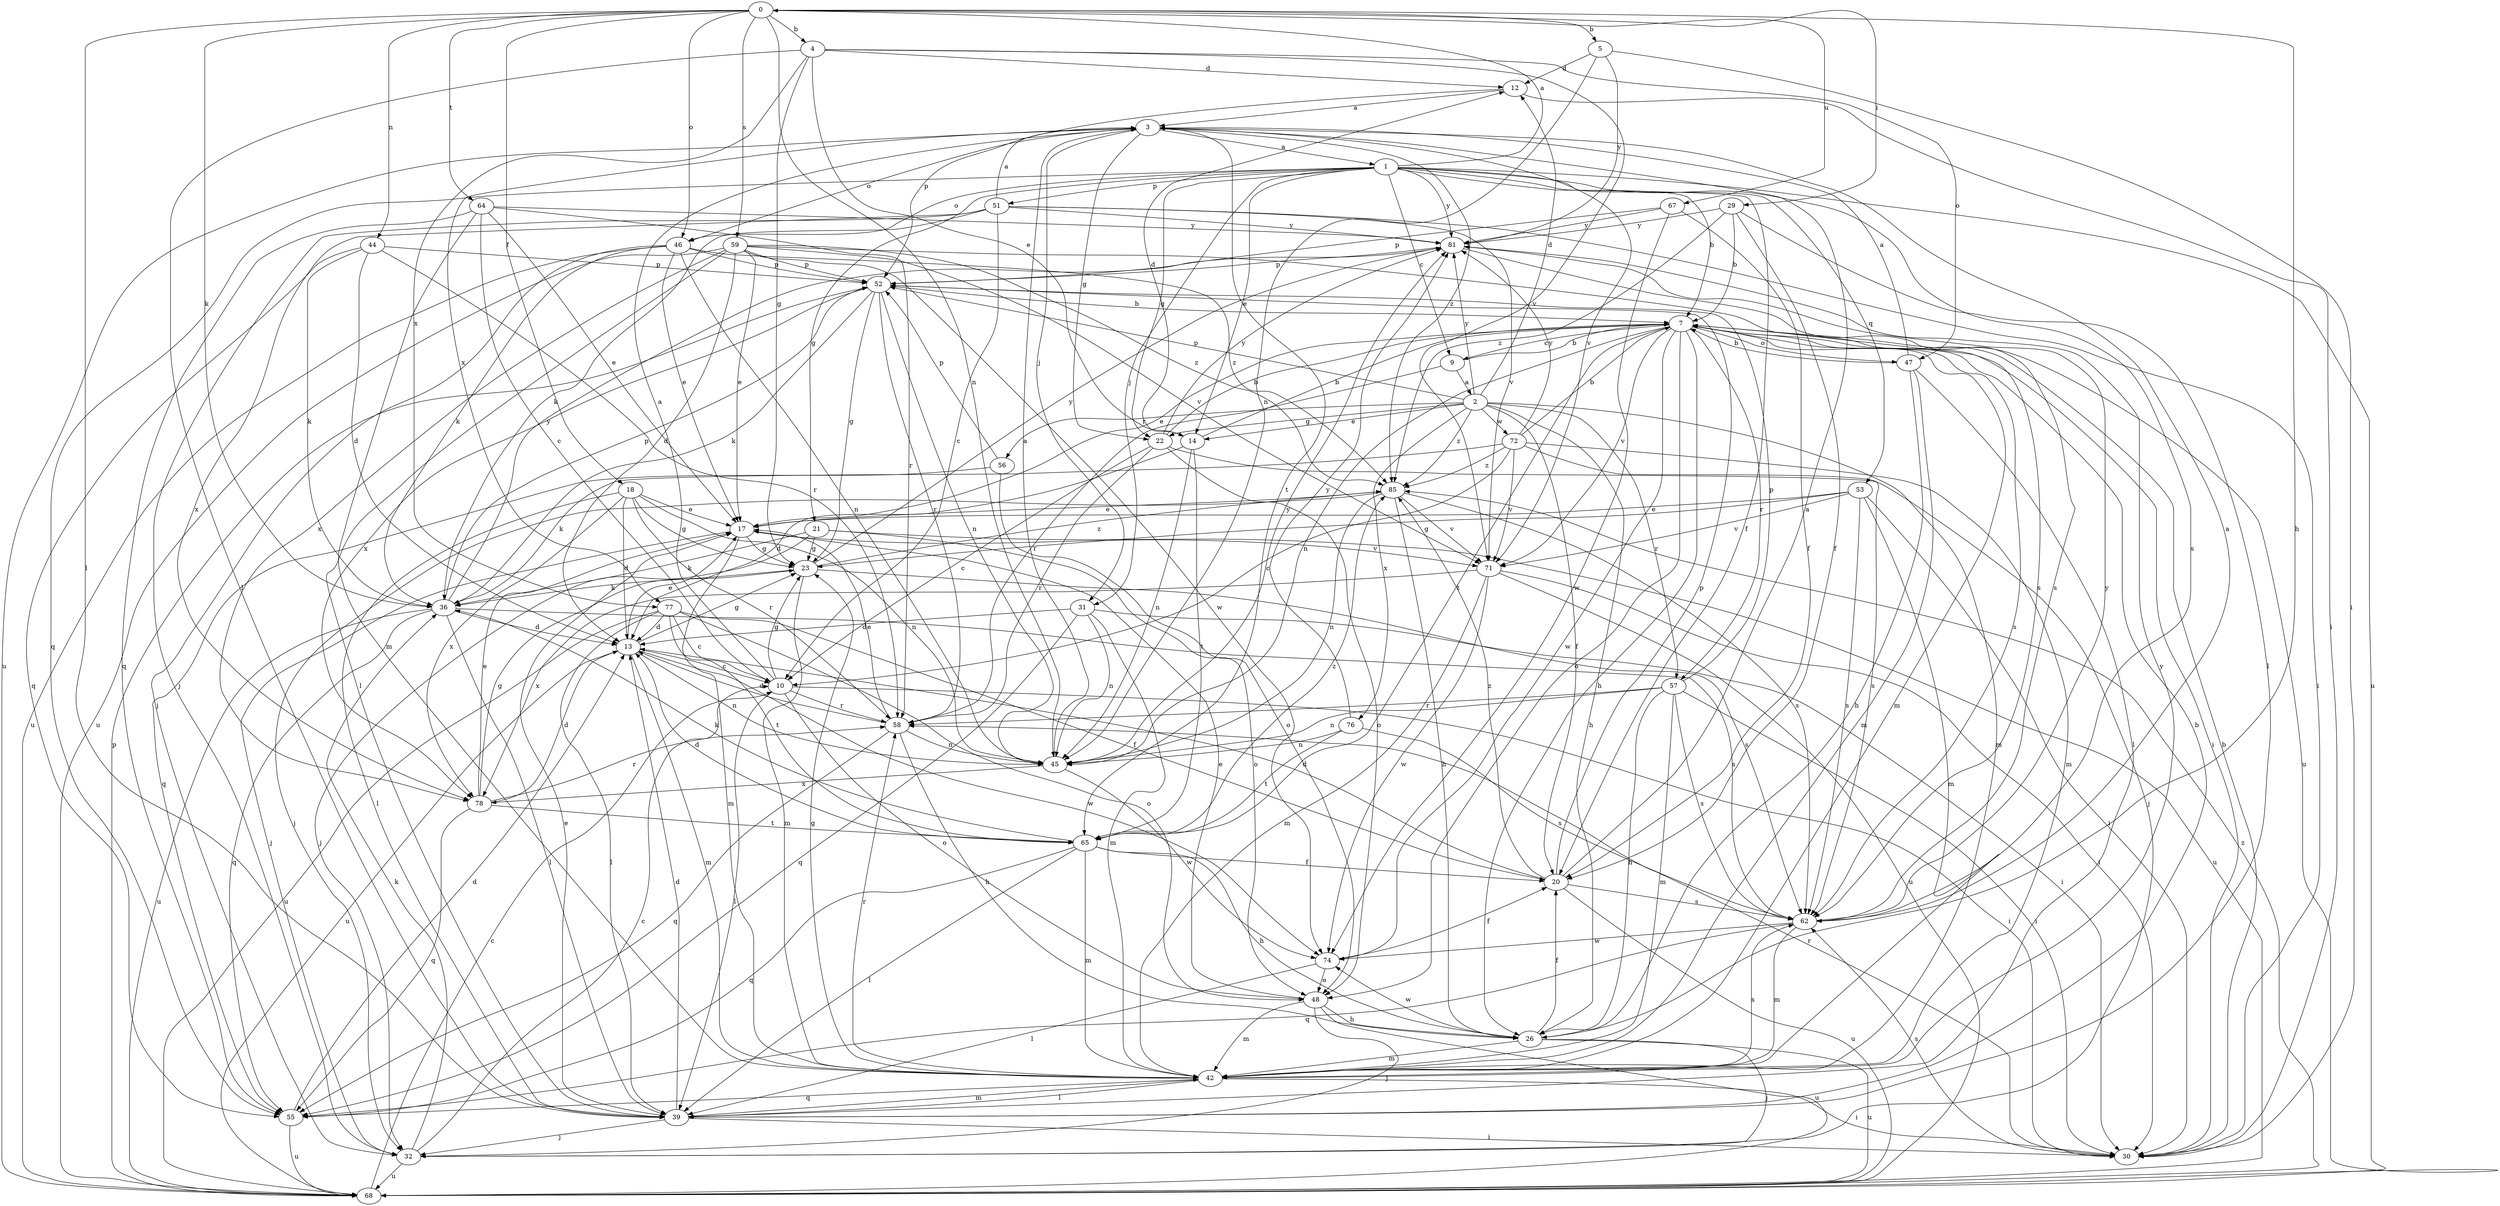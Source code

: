 strict digraph  {
0;
1;
2;
3;
4;
5;
7;
9;
10;
12;
13;
14;
17;
18;
20;
21;
22;
23;
26;
29;
30;
31;
32;
36;
39;
42;
44;
45;
46;
47;
48;
51;
52;
53;
55;
56;
57;
58;
59;
62;
64;
65;
67;
68;
71;
72;
74;
76;
77;
78;
81;
85;
0 -> 4  [label=b];
0 -> 5  [label=b];
0 -> 18  [label=f];
0 -> 26  [label=h];
0 -> 29  [label=i];
0 -> 36  [label=k];
0 -> 39  [label=l];
0 -> 44  [label=n];
0 -> 45  [label=n];
0 -> 46  [label=o];
0 -> 59  [label=s];
0 -> 64  [label=t];
0 -> 67  [label=u];
1 -> 0  [label=a];
1 -> 7  [label=b];
1 -> 9  [label=c];
1 -> 14  [label=e];
1 -> 20  [label=f];
1 -> 21  [label=g];
1 -> 22  [label=g];
1 -> 31  [label=j];
1 -> 46  [label=o];
1 -> 51  [label=p];
1 -> 53  [label=q];
1 -> 55  [label=q];
1 -> 62  [label=s];
1 -> 68  [label=u];
1 -> 81  [label=y];
2 -> 12  [label=d];
2 -> 14  [label=e];
2 -> 20  [label=f];
2 -> 22  [label=g];
2 -> 26  [label=h];
2 -> 42  [label=m];
2 -> 52  [label=p];
2 -> 56  [label=r];
2 -> 57  [label=r];
2 -> 72  [label=w];
2 -> 76  [label=x];
2 -> 81  [label=y];
2 -> 85  [label=z];
3 -> 1  [label=a];
3 -> 22  [label=g];
3 -> 31  [label=j];
3 -> 46  [label=o];
3 -> 65  [label=t];
3 -> 68  [label=u];
3 -> 71  [label=v];
3 -> 77  [label=x];
3 -> 85  [label=z];
4 -> 12  [label=d];
4 -> 14  [label=e];
4 -> 23  [label=g];
4 -> 39  [label=l];
4 -> 47  [label=o];
4 -> 71  [label=v];
4 -> 77  [label=x];
5 -> 12  [label=d];
5 -> 30  [label=i];
5 -> 45  [label=n];
5 -> 81  [label=y];
7 -> 9  [label=c];
7 -> 17  [label=e];
7 -> 26  [label=h];
7 -> 30  [label=i];
7 -> 42  [label=m];
7 -> 45  [label=n];
7 -> 47  [label=o];
7 -> 48  [label=o];
7 -> 57  [label=r];
7 -> 62  [label=s];
7 -> 65  [label=t];
7 -> 68  [label=u];
7 -> 71  [label=v];
7 -> 74  [label=w];
9 -> 2  [label=a];
9 -> 7  [label=b];
9 -> 58  [label=r];
10 -> 3  [label=a];
10 -> 23  [label=g];
10 -> 30  [label=i];
10 -> 39  [label=l];
10 -> 48  [label=o];
10 -> 58  [label=r];
12 -> 3  [label=a];
12 -> 30  [label=i];
12 -> 52  [label=p];
13 -> 10  [label=c];
13 -> 17  [label=e];
13 -> 23  [label=g];
13 -> 42  [label=m];
13 -> 45  [label=n];
13 -> 68  [label=u];
13 -> 74  [label=w];
14 -> 7  [label=b];
14 -> 12  [label=d];
14 -> 13  [label=d];
14 -> 45  [label=n];
14 -> 65  [label=t];
17 -> 23  [label=g];
17 -> 32  [label=j];
17 -> 42  [label=m];
17 -> 71  [label=v];
18 -> 13  [label=d];
18 -> 17  [label=e];
18 -> 23  [label=g];
18 -> 39  [label=l];
18 -> 45  [label=n];
18 -> 58  [label=r];
18 -> 78  [label=x];
20 -> 3  [label=a];
20 -> 13  [label=d];
20 -> 52  [label=p];
20 -> 62  [label=s];
20 -> 68  [label=u];
20 -> 85  [label=z];
21 -> 23  [label=g];
21 -> 32  [label=j];
21 -> 36  [label=k];
21 -> 48  [label=o];
21 -> 68  [label=u];
22 -> 7  [label=b];
22 -> 10  [label=c];
22 -> 32  [label=j];
22 -> 48  [label=o];
22 -> 58  [label=r];
22 -> 81  [label=y];
23 -> 36  [label=k];
23 -> 42  [label=m];
23 -> 62  [label=s];
23 -> 81  [label=y];
23 -> 85  [label=z];
26 -> 20  [label=f];
26 -> 32  [label=j];
26 -> 42  [label=m];
26 -> 68  [label=u];
26 -> 74  [label=w];
29 -> 7  [label=b];
29 -> 20  [label=f];
29 -> 39  [label=l];
29 -> 81  [label=y];
29 -> 85  [label=z];
30 -> 7  [label=b];
30 -> 58  [label=r];
30 -> 62  [label=s];
31 -> 13  [label=d];
31 -> 30  [label=i];
31 -> 42  [label=m];
31 -> 45  [label=n];
31 -> 55  [label=q];
32 -> 10  [label=c];
32 -> 36  [label=k];
32 -> 68  [label=u];
36 -> 13  [label=d];
36 -> 39  [label=l];
36 -> 52  [label=p];
36 -> 55  [label=q];
36 -> 62  [label=s];
36 -> 68  [label=u];
36 -> 81  [label=y];
39 -> 7  [label=b];
39 -> 13  [label=d];
39 -> 17  [label=e];
39 -> 30  [label=i];
39 -> 32  [label=j];
39 -> 42  [label=m];
42 -> 23  [label=g];
42 -> 30  [label=i];
42 -> 39  [label=l];
42 -> 55  [label=q];
42 -> 58  [label=r];
42 -> 62  [label=s];
42 -> 81  [label=y];
44 -> 13  [label=d];
44 -> 36  [label=k];
44 -> 52  [label=p];
44 -> 55  [label=q];
44 -> 58  [label=r];
45 -> 3  [label=a];
45 -> 74  [label=w];
45 -> 78  [label=x];
45 -> 81  [label=y];
46 -> 17  [label=e];
46 -> 32  [label=j];
46 -> 36  [label=k];
46 -> 45  [label=n];
46 -> 52  [label=p];
46 -> 68  [label=u];
46 -> 85  [label=z];
47 -> 3  [label=a];
47 -> 7  [label=b];
47 -> 26  [label=h];
47 -> 39  [label=l];
47 -> 42  [label=m];
48 -> 17  [label=e];
48 -> 26  [label=h];
48 -> 32  [label=j];
48 -> 42  [label=m];
48 -> 68  [label=u];
51 -> 3  [label=a];
51 -> 10  [label=c];
51 -> 30  [label=i];
51 -> 32  [label=j];
51 -> 36  [label=k];
51 -> 71  [label=v];
51 -> 78  [label=x];
51 -> 81  [label=y];
52 -> 7  [label=b];
52 -> 23  [label=g];
52 -> 36  [label=k];
52 -> 45  [label=n];
52 -> 58  [label=r];
52 -> 78  [label=x];
53 -> 17  [label=e];
53 -> 23  [label=g];
53 -> 30  [label=i];
53 -> 42  [label=m];
53 -> 62  [label=s];
53 -> 71  [label=v];
55 -> 13  [label=d];
55 -> 68  [label=u];
56 -> 48  [label=o];
56 -> 52  [label=p];
56 -> 55  [label=q];
57 -> 26  [label=h];
57 -> 30  [label=i];
57 -> 42  [label=m];
57 -> 45  [label=n];
57 -> 52  [label=p];
57 -> 58  [label=r];
57 -> 62  [label=s];
58 -> 13  [label=d];
58 -> 17  [label=e];
58 -> 26  [label=h];
58 -> 45  [label=n];
58 -> 55  [label=q];
59 -> 13  [label=d];
59 -> 17  [label=e];
59 -> 39  [label=l];
59 -> 52  [label=p];
59 -> 62  [label=s];
59 -> 68  [label=u];
59 -> 71  [label=v];
59 -> 74  [label=w];
59 -> 78  [label=x];
59 -> 85  [label=z];
62 -> 3  [label=a];
62 -> 42  [label=m];
62 -> 55  [label=q];
62 -> 74  [label=w];
62 -> 81  [label=y];
64 -> 10  [label=c];
64 -> 17  [label=e];
64 -> 42  [label=m];
64 -> 55  [label=q];
64 -> 58  [label=r];
64 -> 81  [label=y];
65 -> 13  [label=d];
65 -> 20  [label=f];
65 -> 26  [label=h];
65 -> 36  [label=k];
65 -> 39  [label=l];
65 -> 42  [label=m];
65 -> 55  [label=q];
65 -> 85  [label=z];
67 -> 20  [label=f];
67 -> 52  [label=p];
67 -> 74  [label=w];
67 -> 81  [label=y];
68 -> 10  [label=c];
68 -> 52  [label=p];
68 -> 85  [label=z];
71 -> 30  [label=i];
71 -> 42  [label=m];
71 -> 68  [label=u];
71 -> 74  [label=w];
71 -> 78  [label=x];
72 -> 7  [label=b];
72 -> 10  [label=c];
72 -> 36  [label=k];
72 -> 42  [label=m];
72 -> 62  [label=s];
72 -> 71  [label=v];
72 -> 81  [label=y];
72 -> 85  [label=z];
74 -> 20  [label=f];
74 -> 39  [label=l];
74 -> 48  [label=o];
76 -> 45  [label=n];
76 -> 62  [label=s];
76 -> 65  [label=t];
76 -> 81  [label=y];
77 -> 10  [label=c];
77 -> 13  [label=d];
77 -> 20  [label=f];
77 -> 39  [label=l];
77 -> 48  [label=o];
77 -> 65  [label=t];
77 -> 68  [label=u];
78 -> 13  [label=d];
78 -> 17  [label=e];
78 -> 23  [label=g];
78 -> 55  [label=q];
78 -> 58  [label=r];
78 -> 65  [label=t];
81 -> 52  [label=p];
81 -> 62  [label=s];
85 -> 17  [label=e];
85 -> 26  [label=h];
85 -> 32  [label=j];
85 -> 45  [label=n];
85 -> 62  [label=s];
85 -> 71  [label=v];
}
